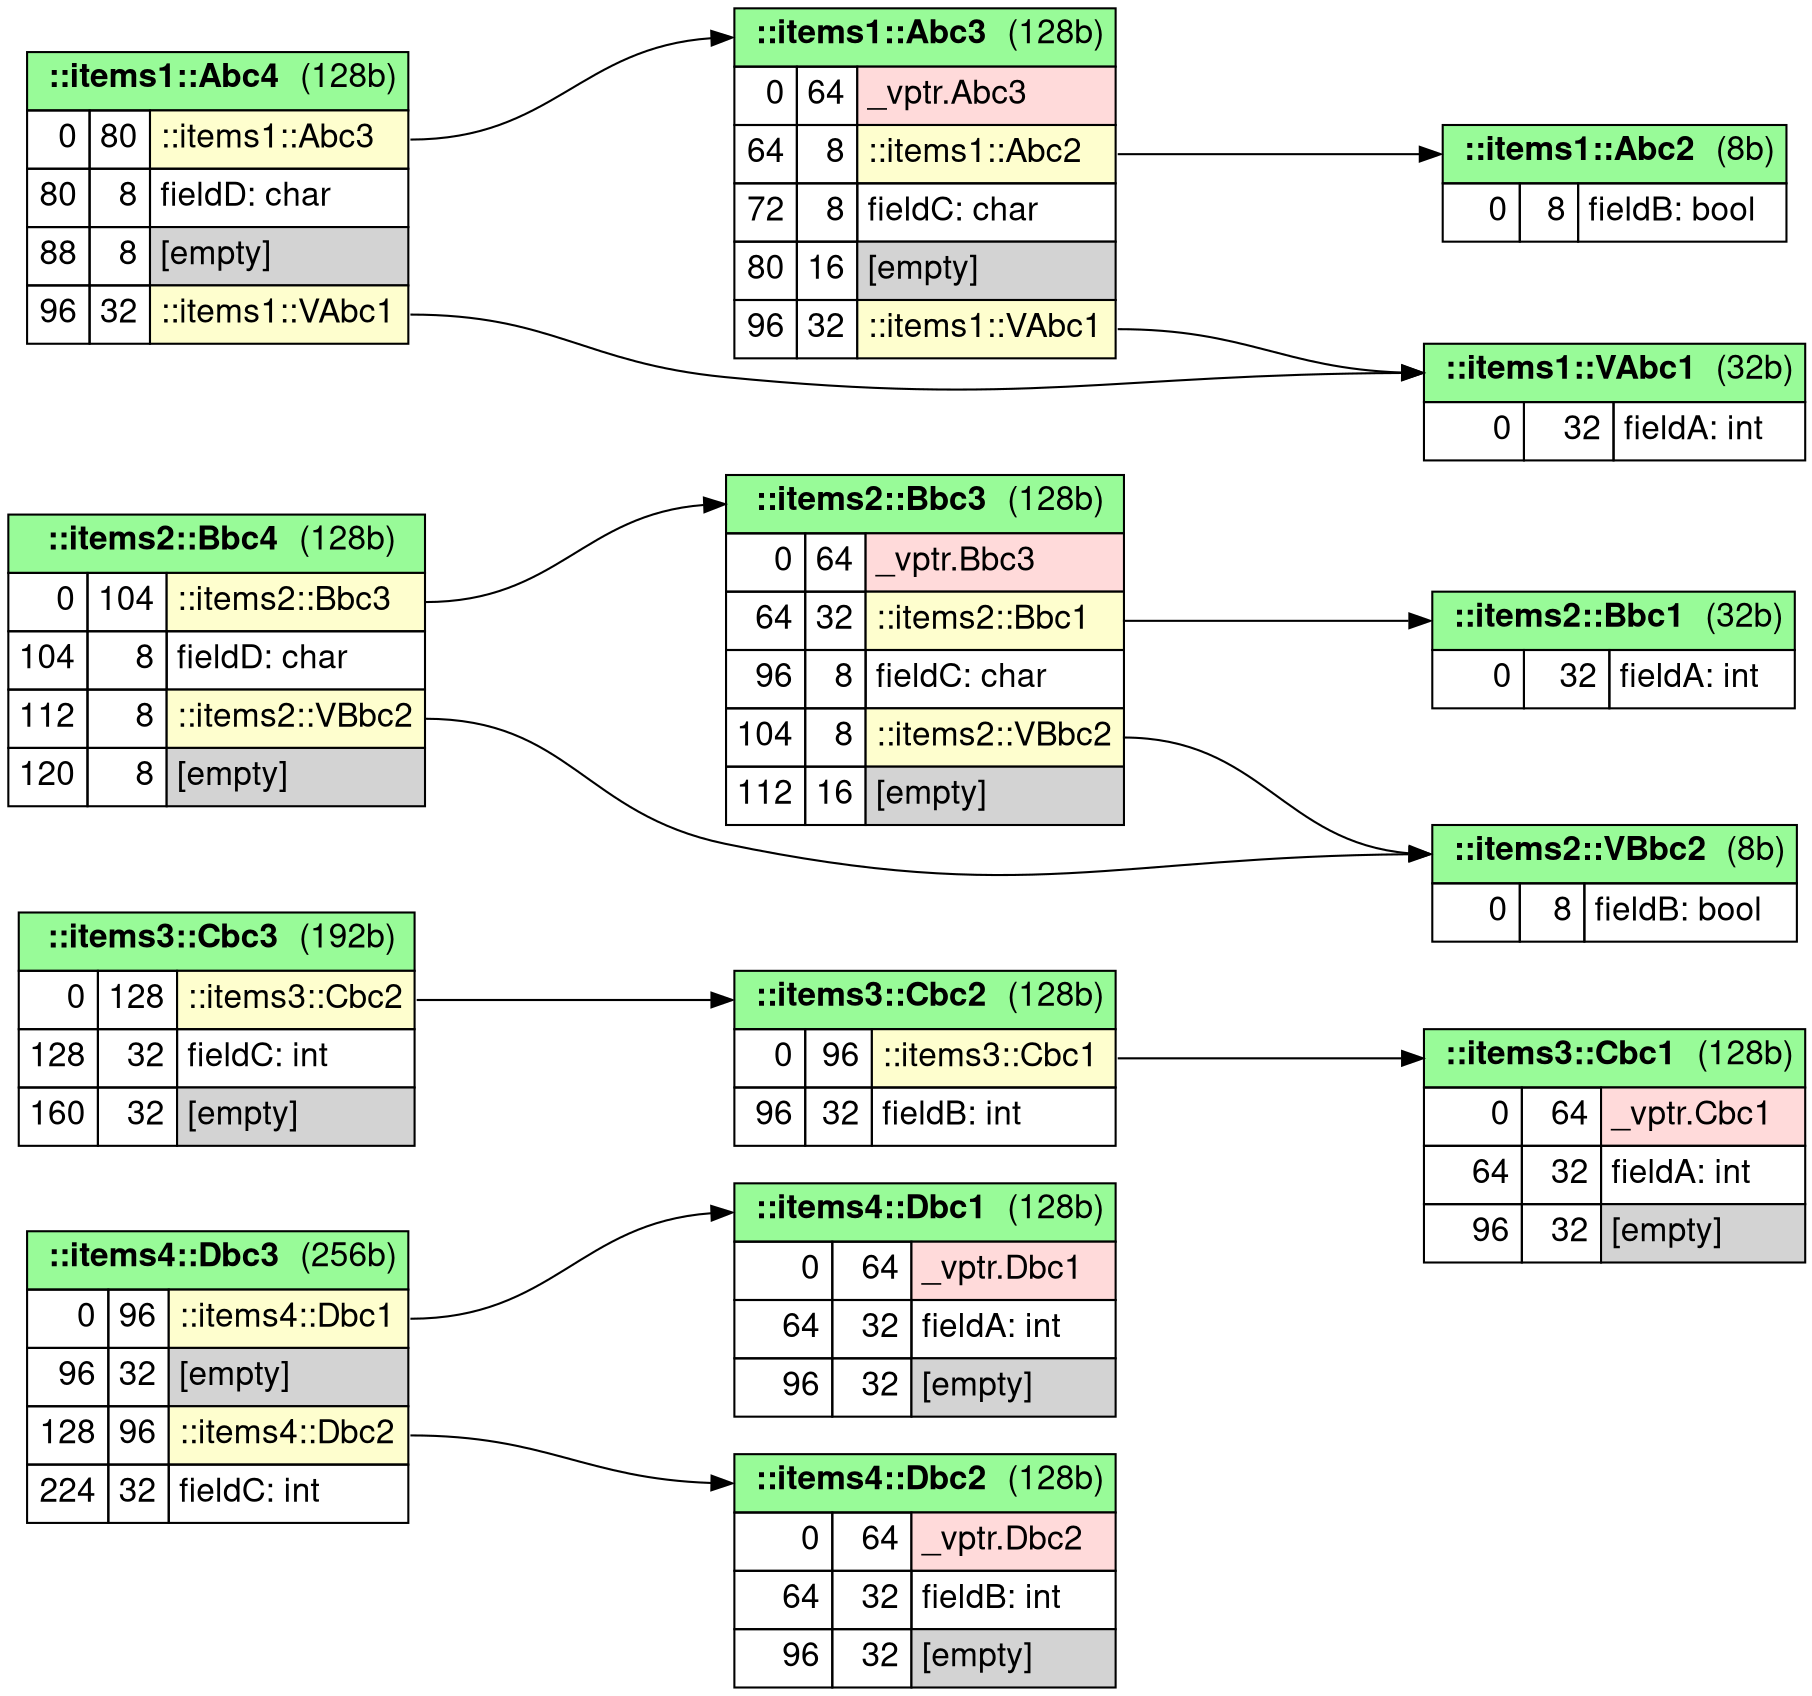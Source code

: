 digraph memory_layout {

fontname="Helvetica,Arial,sans-serif"
node [fontname="Helvetica,Arial,sans-serif"]
edge [fontname="Helvetica,Arial,sans-serif"]

graph [
    rankdir = "LR"
];
node [
    fontsize = "16"
    shape = "record"
];

ranksep = 2


# items subgraph
{

    "-items4-Dbc3" [
        shape=plain
        label=
        <<table border="0" cellborder="1" cellspacing="0" cellpadding="4">
            <tr> <td colspan="3" bgcolor="PaleGreen" port='-1'> <b>::items4::Dbc3</b>  (256b)</td> </tr>
            <tr> <td align="right" port='in_0'>0</td> <td align="right">96</td> <td align="left" bgcolor='#FEFECE' port='out_0'>::items4::Dbc1</td> </tr>
            <tr> <td align="right" port='in_1'>96</td> <td align="right">32</td> <td align="left" bgcolor='lightgray' port='out_1'>[empty]</td> </tr>
            <tr> <td align="right" port='in_2'>128</td> <td align="right">96</td> <td align="left" bgcolor='#FEFECE' port='out_2'>::items4::Dbc2</td> </tr>
            <tr> <td align="right" port='in_3'>224</td> <td align="right">32</td> <td align="left" port='out_3'>fieldC: int</td> </tr>
        </table>>
    ]

    "-items4-Dbc2" [
        shape=plain
        label=
        <<table border="0" cellborder="1" cellspacing="0" cellpadding="4">
            <tr> <td colspan="3" bgcolor="PaleGreen" port='-1'> <b>::items4::Dbc2</b>  (128b)</td> </tr>
            <tr> <td align="right" port='in_0'>0</td> <td align="right">64</td> <td align="left" bgcolor='#ffdada' port='out_0'>_vptr.Dbc2</td> </tr>
            <tr> <td align="right" port='in_1'>64</td> <td align="right">32</td> <td align="left" port='out_1'>fieldB: int</td> </tr>
            <tr> <td align="right" port='in_2'>96</td> <td align="right">32</td> <td align="left" bgcolor='lightgray' port='out_2'>[empty]</td> </tr>
        </table>>
    ]

    "-items4-Dbc1" [
        shape=plain
        label=
        <<table border="0" cellborder="1" cellspacing="0" cellpadding="4">
            <tr> <td colspan="3" bgcolor="PaleGreen" port='-1'> <b>::items4::Dbc1</b>  (128b)</td> </tr>
            <tr> <td align="right" port='in_0'>0</td> <td align="right">64</td> <td align="left" bgcolor='#ffdada' port='out_0'>_vptr.Dbc1</td> </tr>
            <tr> <td align="right" port='in_1'>64</td> <td align="right">32</td> <td align="left" port='out_1'>fieldA: int</td> </tr>
            <tr> <td align="right" port='in_2'>96</td> <td align="right">32</td> <td align="left" bgcolor='lightgray' port='out_2'>[empty]</td> </tr>
        </table>>
    ]

    "-items3-Cbc3" [
        shape=plain
        label=
        <<table border="0" cellborder="1" cellspacing="0" cellpadding="4">
            <tr> <td colspan="3" bgcolor="PaleGreen" port='-1'> <b>::items3::Cbc3</b>  (192b)</td> </tr>
            <tr> <td align="right" port='in_0'>0</td> <td align="right">128</td> <td align="left" bgcolor='#FEFECE' port='out_0'>::items3::Cbc2</td> </tr>
            <tr> <td align="right" port='in_1'>128</td> <td align="right">32</td> <td align="left" port='out_1'>fieldC: int</td> </tr>
            <tr> <td align="right" port='in_2'>160</td> <td align="right">32</td> <td align="left" bgcolor='lightgray' port='out_2'>[empty]</td> </tr>
        </table>>
    ]

    "-items3-Cbc2" [
        shape=plain
        label=
        <<table border="0" cellborder="1" cellspacing="0" cellpadding="4">
            <tr> <td colspan="3" bgcolor="PaleGreen" port='-1'> <b>::items3::Cbc2</b>  (128b)</td> </tr>
            <tr> <td align="right" port='in_0'>0</td> <td align="right">96</td> <td align="left" bgcolor='#FEFECE' port='out_0'>::items3::Cbc1</td> </tr>
            <tr> <td align="right" port='in_1'>96</td> <td align="right">32</td> <td align="left" port='out_1'>fieldB: int</td> </tr>
        </table>>
    ]

    "-items3-Cbc1" [
        shape=plain
        label=
        <<table border="0" cellborder="1" cellspacing="0" cellpadding="4">
            <tr> <td colspan="3" bgcolor="PaleGreen" port='-1'> <b>::items3::Cbc1</b>  (128b)</td> </tr>
            <tr> <td align="right" port='in_0'>0</td> <td align="right">64</td> <td align="left" bgcolor='#ffdada' port='out_0'>_vptr.Cbc1</td> </tr>
            <tr> <td align="right" port='in_1'>64</td> <td align="right">32</td> <td align="left" port='out_1'>fieldA: int</td> </tr>
            <tr> <td align="right" port='in_2'>96</td> <td align="right">32</td> <td align="left" bgcolor='lightgray' port='out_2'>[empty]</td> </tr>
        </table>>
    ]

    "-items2-Bbc4" [
        shape=plain
        label=
        <<table border="0" cellborder="1" cellspacing="0" cellpadding="4">
            <tr> <td colspan="3" bgcolor="PaleGreen" port='-1'> <b>::items2::Bbc4</b>  (128b)</td> </tr>
            <tr> <td align="right" port='in_0'>0</td> <td align="right">104</td> <td align="left" bgcolor='#FEFECE' port='out_0'>::items2::Bbc3</td> </tr>
            <tr> <td align="right" port='in_1'>104</td> <td align="right">8</td> <td align="left" port='out_1'>fieldD: char</td> </tr>
            <tr> <td align="right" port='in_2'>112</td> <td align="right">8</td> <td align="left" bgcolor='#FEFECE' port='out_2'>::items2::VBbc2</td> </tr>
            <tr> <td align="right" port='in_3'>120</td> <td align="right">8</td> <td align="left" bgcolor='lightgray' port='out_3'>[empty]</td> </tr>
        </table>>
    ]

    "-items2-Bbc3" [
        shape=plain
        label=
        <<table border="0" cellborder="1" cellspacing="0" cellpadding="4">
            <tr> <td colspan="3" bgcolor="PaleGreen" port='-1'> <b>::items2::Bbc3</b>  (128b)</td> </tr>
            <tr> <td align="right" port='in_0'>0</td> <td align="right">64</td> <td align="left" bgcolor='#ffdada' port='out_0'>_vptr.Bbc3</td> </tr>
            <tr> <td align="right" port='in_1'>64</td> <td align="right">32</td> <td align="left" bgcolor='#FEFECE' port='out_1'>::items2::Bbc1</td> </tr>
            <tr> <td align="right" port='in_2'>96</td> <td align="right">8</td> <td align="left" port='out_2'>fieldC: char</td> </tr>
            <tr> <td align="right" port='in_3'>104</td> <td align="right">8</td> <td align="left" bgcolor='#FEFECE' port='out_3'>::items2::VBbc2</td> </tr>
            <tr> <td align="right" port='in_4'>112</td> <td align="right">16</td> <td align="left" bgcolor='lightgray' port='out_4'>[empty]</td> </tr>
        </table>>
    ]

    "-items2-VBbc2" [
        shape=plain
        label=
        <<table border="0" cellborder="1" cellspacing="0" cellpadding="4">
            <tr> <td colspan="3" bgcolor="PaleGreen" port='-1'> <b>::items2::VBbc2</b>  (8b)</td> </tr>
            <tr> <td align="right" port='in_0'>0</td> <td align="right">8</td> <td align="left" port='out_0'>fieldB: bool</td> </tr>
        </table>>
    ]

    "-items2-Bbc1" [
        shape=plain
        label=
        <<table border="0" cellborder="1" cellspacing="0" cellpadding="4">
            <tr> <td colspan="3" bgcolor="PaleGreen" port='-1'> <b>::items2::Bbc1</b>  (32b)</td> </tr>
            <tr> <td align="right" port='in_0'>0</td> <td align="right">32</td> <td align="left" port='out_0'>fieldA: int</td> </tr>
        </table>>
    ]

    "-items1-Abc4" [
        shape=plain
        label=
        <<table border="0" cellborder="1" cellspacing="0" cellpadding="4">
            <tr> <td colspan="3" bgcolor="PaleGreen" port='-1'> <b>::items1::Abc4</b>  (128b)</td> </tr>
            <tr> <td align="right" port='in_0'>0</td> <td align="right">80</td> <td align="left" bgcolor='#FEFECE' port='out_0'>::items1::Abc3</td> </tr>
            <tr> <td align="right" port='in_1'>80</td> <td align="right">8</td> <td align="left" port='out_1'>fieldD: char</td> </tr>
            <tr> <td align="right" port='in_2'>88</td> <td align="right">8</td> <td align="left" bgcolor='lightgray' port='out_2'>[empty]</td> </tr>
            <tr> <td align="right" port='in_3'>96</td> <td align="right">32</td> <td align="left" bgcolor='#FEFECE' port='out_3'>::items1::VAbc1</td> </tr>
        </table>>
    ]

    "-items1-Abc3" [
        shape=plain
        label=
        <<table border="0" cellborder="1" cellspacing="0" cellpadding="4">
            <tr> <td colspan="3" bgcolor="PaleGreen" port='-1'> <b>::items1::Abc3</b>  (128b)</td> </tr>
            <tr> <td align="right" port='in_0'>0</td> <td align="right">64</td> <td align="left" bgcolor='#ffdada' port='out_0'>_vptr.Abc3</td> </tr>
            <tr> <td align="right" port='in_1'>64</td> <td align="right">8</td> <td align="left" bgcolor='#FEFECE' port='out_1'>::items1::Abc2</td> </tr>
            <tr> <td align="right" port='in_2'>72</td> <td align="right">8</td> <td align="left" port='out_2'>fieldC: char</td> </tr>
            <tr> <td align="right" port='in_3'>80</td> <td align="right">16</td> <td align="left" bgcolor='lightgray' port='out_3'>[empty]</td> </tr>
            <tr> <td align="right" port='in_4'>96</td> <td align="right">32</td> <td align="left" bgcolor='#FEFECE' port='out_4'>::items1::VAbc1</td> </tr>
        </table>>
    ]

    "-items1-Abc2" [
        shape=plain
        label=
        <<table border="0" cellborder="1" cellspacing="0" cellpadding="4">
            <tr> <td colspan="3" bgcolor="PaleGreen" port='-1'> <b>::items1::Abc2</b>  (8b)</td> </tr>
            <tr> <td align="right" port='in_0'>0</td> <td align="right">8</td> <td align="left" port='out_0'>fieldB: bool</td> </tr>
        </table>>
    ]

    "-items1-VAbc1" [
        shape=plain
        label=
        <<table border="0" cellborder="1" cellspacing="0" cellpadding="4">
            <tr> <td colspan="3" bgcolor="PaleGreen" port='-1'> <b>::items1::VAbc1</b>  (32b)</td> </tr>
            <tr> <td align="right" port='in_0'>0</td> <td align="right">32</td> <td align="left" port='out_0'>fieldA: int</td> </tr>
        </table>>
    ]


    "-items4-Dbc3":"out_0" -> "-items4-Dbc1":"-1"
    "-items4-Dbc3":"out_2" -> "-items4-Dbc2":"-1"
    "-items3-Cbc3":"out_0" -> "-items3-Cbc2":"-1"
    "-items3-Cbc2":"out_0" -> "-items3-Cbc1":"-1"
    "-items2-Bbc4":"out_0" -> "-items2-Bbc3":"-1"
    "-items2-Bbc4":"out_2" -> "-items2-VBbc2":"-1"
    "-items2-Bbc3":"out_1" -> "-items2-Bbc1":"-1"
    "-items2-Bbc3":"out_3" -> "-items2-VBbc2":"-1"
    "-items1-Abc4":"out_0" -> "-items1-Abc3":"-1"
    "-items1-Abc4":"out_3" -> "-items1-VAbc1":"-1"
    "-items1-Abc3":"out_1" -> "-items1-Abc2":"-1"
    "-items1-Abc3":"out_4" -> "-items1-VAbc1":"-1"

}  # end of items subgraph

}  # end of graph
